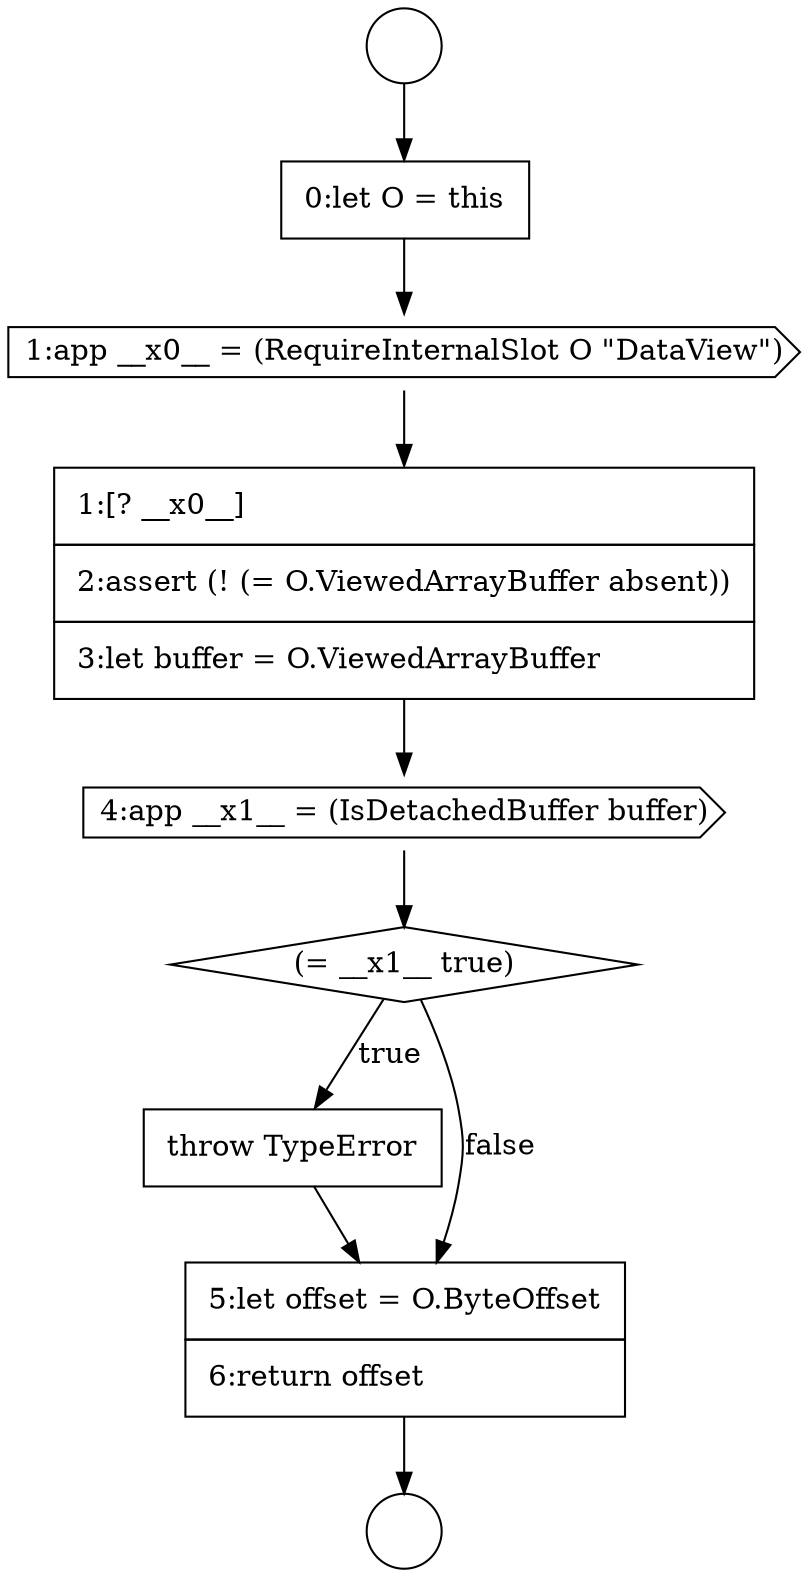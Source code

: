 digraph {
  node17302 [shape=diamond, label=<<font color="black">(= __x1__ true)</font>> color="black" fillcolor="white" style=filled]
  node17298 [shape=none, margin=0, label=<<font color="black">
    <table border="0" cellborder="1" cellspacing="0" cellpadding="10">
      <tr><td align="left">0:let O = this</td></tr>
    </table>
  </font>> color="black" fillcolor="white" style=filled]
  node17303 [shape=none, margin=0, label=<<font color="black">
    <table border="0" cellborder="1" cellspacing="0" cellpadding="10">
      <tr><td align="left">throw TypeError</td></tr>
    </table>
  </font>> color="black" fillcolor="white" style=filled]
  node17296 [shape=circle label=" " color="black" fillcolor="white" style=filled]
  node17299 [shape=cds, label=<<font color="black">1:app __x0__ = (RequireInternalSlot O &quot;DataView&quot;)</font>> color="black" fillcolor="white" style=filled]
  node17300 [shape=none, margin=0, label=<<font color="black">
    <table border="0" cellborder="1" cellspacing="0" cellpadding="10">
      <tr><td align="left">1:[? __x0__]</td></tr>
      <tr><td align="left">2:assert (! (= O.ViewedArrayBuffer absent))</td></tr>
      <tr><td align="left">3:let buffer = O.ViewedArrayBuffer</td></tr>
    </table>
  </font>> color="black" fillcolor="white" style=filled]
  node17304 [shape=none, margin=0, label=<<font color="black">
    <table border="0" cellborder="1" cellspacing="0" cellpadding="10">
      <tr><td align="left">5:let offset = O.ByteOffset</td></tr>
      <tr><td align="left">6:return offset</td></tr>
    </table>
  </font>> color="black" fillcolor="white" style=filled]
  node17301 [shape=cds, label=<<font color="black">4:app __x1__ = (IsDetachedBuffer buffer)</font>> color="black" fillcolor="white" style=filled]
  node17297 [shape=circle label=" " color="black" fillcolor="white" style=filled]
  node17296 -> node17298 [ color="black"]
  node17299 -> node17300 [ color="black"]
  node17300 -> node17301 [ color="black"]
  node17303 -> node17304 [ color="black"]
  node17302 -> node17303 [label=<<font color="black">true</font>> color="black"]
  node17302 -> node17304 [label=<<font color="black">false</font>> color="black"]
  node17298 -> node17299 [ color="black"]
  node17304 -> node17297 [ color="black"]
  node17301 -> node17302 [ color="black"]
}
